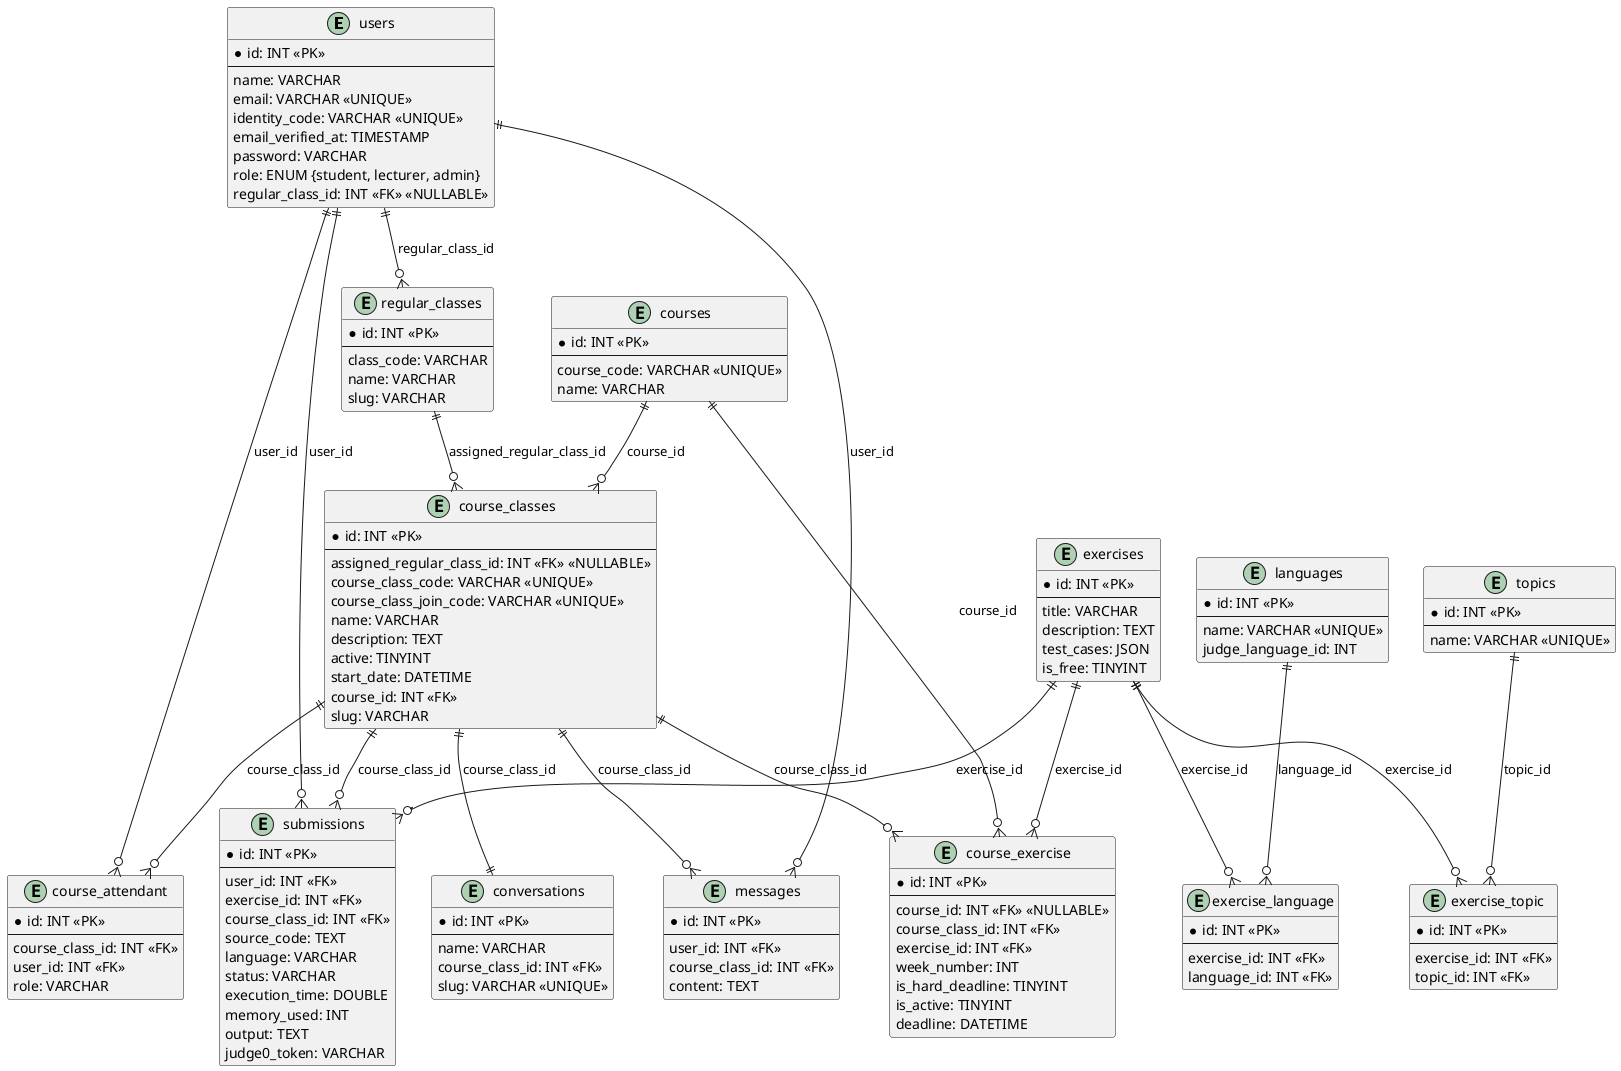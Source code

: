 @startuml

' ========== Tables ==========
entity "users" {
  *id: INT <<PK>>
  --
  name: VARCHAR
  email: VARCHAR <<UNIQUE>>
  identity_code: VARCHAR <<UNIQUE>>
  email_verified_at: TIMESTAMP
  password: VARCHAR
  role: ENUM {student, lecturer, admin}
  regular_class_id: INT <<FK>> <<NULLABLE>>
}

entity "regular_classes" {
  *id: INT <<PK>>
  --
  class_code: VARCHAR
  name: VARCHAR
  slug: VARCHAR
}

entity "courses" {
  *id: INT <<PK>>
  --
  course_code: VARCHAR <<UNIQUE>>
  name: VARCHAR
}

entity "course_classes" {
  *id: INT <<PK>>
  --
  assigned_regular_class_id: INT <<FK>> <<NULLABLE>>
  course_class_code: VARCHAR <<UNIQUE>>
  course_class_join_code: VARCHAR <<UNIQUE>>
  name: VARCHAR
  description: TEXT
  active: TINYINT
  start_date: DATETIME
  course_id: INT <<FK>>
  slug: VARCHAR
}

entity "exercises" {
  *id: INT <<PK>>
  --
  title: VARCHAR
  description: TEXT
  test_cases: JSON
  is_free: TINYINT
}

entity "submissions" {
  *id: INT <<PK>>
  --
  user_id: INT <<FK>>
  exercise_id: INT <<FK>>
  course_class_id: INT <<FK>>
  source_code: TEXT
  language: VARCHAR
  status: VARCHAR
  execution_time: DOUBLE
  memory_used: INT
  output: TEXT
  judge0_token: VARCHAR
}

entity "languages" {
  *id: INT <<PK>>
  --
  name: VARCHAR <<UNIQUE>>
  judge_language_id: INT
}

entity "topics" {
  *id: INT <<PK>>
  --
  name: VARCHAR <<UNIQUE>>
}

entity "course_attendant" {
  *id: INT <<PK>>
  --
  course_class_id: INT <<FK>>
  user_id: INT <<FK>>
  role: VARCHAR
}

entity "course_exercise" {
  *id: INT <<PK>>
  --
  course_id: INT <<FK>> <<NULLABLE>>
  course_class_id: INT <<FK>>
  exercise_id: INT <<FK>>
  week_number: INT
  is_hard_deadline: TINYINT
  is_active: TINYINT
  deadline: DATETIME
}

entity "exercise_topic" {
  *id: INT <<PK>>
  --
  exercise_id: INT <<FK>>
  topic_id: INT <<FK>>
}

entity "exercise_language" {
  *id: INT <<PK>>
  --
  exercise_id: INT <<FK>>
  language_id: INT <<FK>>
}

entity "conversations" {
  *id: INT <<PK>>
  --
  name: VARCHAR
  course_class_id: INT <<FK>>
  slug: VARCHAR <<UNIQUE>>
}

entity "messages" {
  *id: INT <<PK>>
  --
  user_id: INT <<FK>>
  course_class_id: INT <<FK>>
  content: TEXT
}

' ========== Relationships ==========

' users - regular_classes: 1-n
users ||--o{ regular_classes : regular_class_id

' courses - course_classes: 1-n
courses ||--o{ course_classes : course_id

' regular_classes - course_classes: 1-n
regular_classes ||--o{ course_classes : assigned_regular_class_id

' users - course_attendant: 1-n
users ||--o{ course_attendant : user_id

' course_classes - course_attendant: 1-n
course_classes ||--o{ course_attendant : course_class_id

' courses - course_exercise: 1-n
courses ||--o{ course_exercise : course_id

' course_classes - course_exercise: 1-n
course_classes ||--o{ course_exercise : course_class_id

' exercises - course_exercise: 1-n
exercises ||--o{ course_exercise : exercise_id

' exercises - exercise_topic: 1-n
exercises ||--o{ exercise_topic : exercise_id

' topics - exercise_topic: 1-n
topics ||--o{ exercise_topic : topic_id

' exercises - exercise_language: 1-n
exercises ||--o{ exercise_language : exercise_id

' languages - exercise_language: 1-n
languages ||--o{ exercise_language : language_id

' users - submissions: 1-n
users ||--o{ submissions : user_id

' exercises - submissions: 1-n
exercises ||--o{ submissions : exercise_id

' course_classes - submissions: 1-n
course_classes ||--o{ submissions : course_class_id

' course_classes - conversations: 1-1
course_classes ||--|| conversations : course_class_id

' users - messages: 1-n
users ||--o{ messages : user_id

' course_classes - messages: 1-n
course_classes ||--o{ messages : course_class_id

@enduml